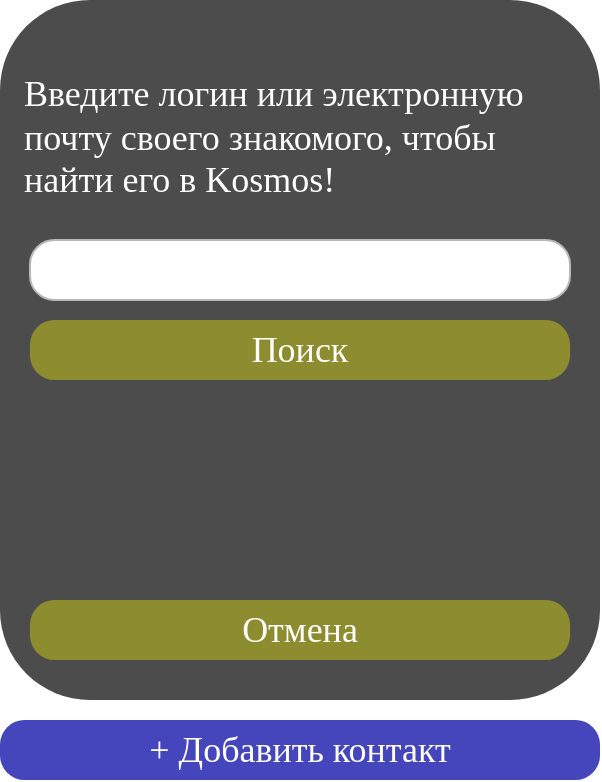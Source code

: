 <mxfile version="27.0.5">
  <diagram name="Страница — 1" id="JDWO9r9pCOaZW01IRr35">
    <mxGraphModel dx="715" dy="496" grid="1" gridSize="10" guides="1" tooltips="1" connect="1" arrows="1" fold="1" page="1" pageScale="1" pageWidth="827" pageHeight="1169" math="0" shadow="0">
      <root>
        <mxCell id="0" />
        <mxCell id="1" parent="0" />
        <mxCell id="tsoww7jUtQrjiotJbiL8-1" value="" style="rounded=1;whiteSpace=wrap;html=1;fillColor=#4C4C4C;strokeColor=none;" vertex="1" parent="1">
          <mxGeometry x="460" y="370" width="300" height="350" as="geometry" />
        </mxCell>
        <mxCell id="tsoww7jUtQrjiotJbiL8-2" value="&lt;font face=&quot;Gilroy Medium&quot; style=&quot;font-size: 18px;&quot;&gt;+ Добавить контакт&lt;/font&gt;" style="rounded=1;whiteSpace=wrap;html=1;strokeColor=none;fillColor=#4646BC;arcSize=41;fontColor=#FFFFFF;" vertex="1" parent="1">
          <mxGeometry x="460" y="730" width="300" height="30" as="geometry" />
        </mxCell>
        <mxCell id="tsoww7jUtQrjiotJbiL8-3" value="Введите логин или электронную почту своего знакомого, чтобы найти его в Kosmos!" style="text;html=1;align=left;verticalAlign=top;whiteSpace=wrap;rounded=0;fontSize=18;fontFamily=Gilroy;fontColor=#FFFFFF;" vertex="1" parent="1">
          <mxGeometry x="470" y="400" width="280" height="70" as="geometry" />
        </mxCell>
        <mxCell id="tsoww7jUtQrjiotJbiL8-4" value="&lt;div&gt;&lt;br&gt;&lt;/div&gt;" style="rounded=1;whiteSpace=wrap;html=1;strokeColor=#B9B9B9;fillColor=#FFFFFF;arcSize=41;fontColor=#FFFFFF;" vertex="1" parent="1">
          <mxGeometry x="475" y="490" width="270" height="30" as="geometry" />
        </mxCell>
        <mxCell id="tsoww7jUtQrjiotJbiL8-5" value="&lt;font face=&quot;Gilroy Medium&quot; style=&quot;font-size: 18px;&quot;&gt;Поиск&lt;/font&gt;" style="rounded=1;whiteSpace=wrap;html=1;strokeColor=none;fillColor=#8D8D2F;arcSize=41;fontColor=#FFFFFF;" vertex="1" parent="1">
          <mxGeometry x="475" y="530" width="270" height="30" as="geometry" />
        </mxCell>
        <mxCell id="tsoww7jUtQrjiotJbiL8-6" value="&lt;font face=&quot;Gilroy Medium&quot; style=&quot;font-size: 18px;&quot;&gt;Отмена&lt;/font&gt;" style="rounded=1;whiteSpace=wrap;html=1;strokeColor=none;fillColor=#8D8D2F;arcSize=41;fontColor=#FFFFFF;" vertex="1" parent="1">
          <mxGeometry x="475" y="670" width="270" height="30" as="geometry" />
        </mxCell>
      </root>
    </mxGraphModel>
  </diagram>
</mxfile>
